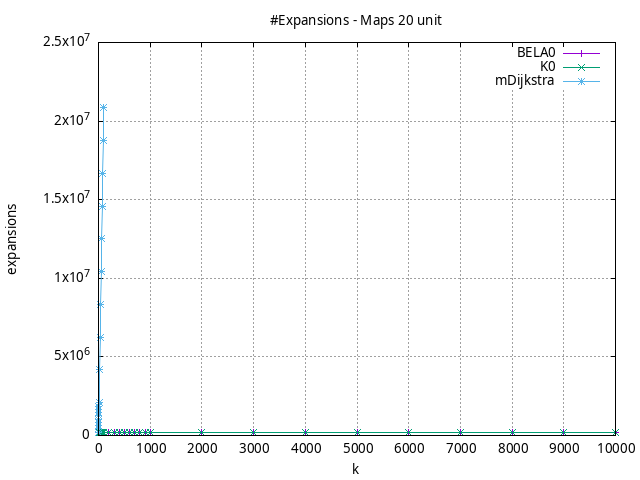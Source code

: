 #!/usr/bin/gnuplot
# -*- coding: utf-8 -*-
#
# results/maps/unit/20/random512-20.brute-force.unit.expansions.gnuplot
#
# Started on 04/07/2024 21:45:04
# Author: Carlos Linares López
set grid
set xlabel "k"
set ylabel "expansions"

set title "#Expansions - Maps 20 unit"

set terminal png enhanced font "Ariel,10"
set output 'random512-20.brute-force.unit.expansions.png'

plot "-" title "BELA0"      with linesp, "-" title "K0"      with linesp, "-" title "mDijkstra"      with linesp

	1 208346.37
	2 208346.37
	3 208346.37
	4 208346.37
	5 208346.37
	6 208346.37
	7 208346.37
	8 208346.37
	9 208346.37
	10 208346.37
	20 208346.37
	30 208346.37
	40 208346.37
	50 208346.37
	60 208346.37
	70 208346.37
	80 208346.37
	90 208346.37
	100 208346.37
	200 208346.37
	300 208346.37
	400 208346.37
	500 208346.37
	600 208346.37
	700 208346.37
	800 208346.37
	900 208346.37
	1000 208346.37
	2000 208346.37
	3000 208346.37
	4000 208346.37
	5000 208346.37
	6000 208346.37
	7000 208346.37
	8000 208346.37
	9000 208346.37
	10000 208346.37
end
	1 208347.02
	2 208396.92
	3 208396.92
	4 208396.92
	5 208396.92
	6 208396.92
	7 208396.92
	8 208396.92
	9 208396.92
	10 208396.92
	20 208396.92
	30 208396.92
	40 208396.92
	50 208396.92
	60 208396.92
	70 208396.92
	80 208396.92
	90 208396.92
	100 208396.92
	200 208396.92
	300 208396.92
	400 208396.92
	500 208396.92
	600 208396.92
	700 208396.92
	800 208396.92
	900 208396.92
	1000 208396.92
	2000 208396.92
	3000 208396.92
	4000 208396.92
	5000 208396.92
	6000 208396.92
	7000 208396.92
	8000 208396.92
	9000 208396.92
	10000 208396.92
end
	1 208346.37
	2 416692.32
	3 625036.57
	4 833385.66
	5 1041734.62
	6 1250080.4
	7 1458427.4
	8 1666767.48
	9 1875112.78
	10 2083459.89
	20 4166924.3
	30 6250383.07
	40 8333849.09
	50 10417298.41
	60 12500802.21
	70 14584258.6
	80 16667727.09
	90 18751271.31
	100 20834711.95
end
